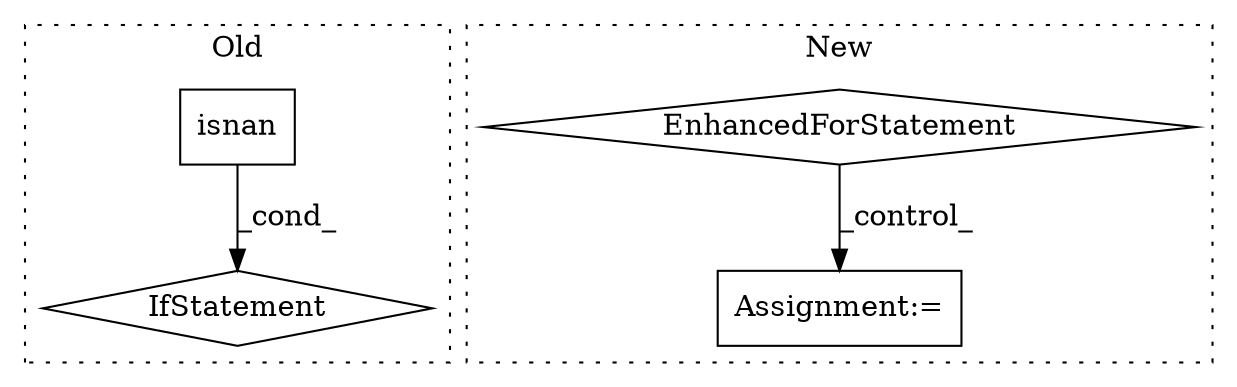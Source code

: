 digraph G {
subgraph cluster0 {
1 [label="isnan" a="32" s="6746,6769" l="6,1" shape="box"];
4 [label="IfStatement" a="25" s="6841,6855" l="4,2" shape="diamond"];
label = "Old";
style="dotted";
}
subgraph cluster1 {
2 [label="EnhancedForStatement" a="70" s="7297,7393" l="69,2" shape="diamond"];
3 [label="Assignment:=" a="7" s="7417" l="1" shape="box"];
label = "New";
style="dotted";
}
1 -> 4 [label="_cond_"];
2 -> 3 [label="_control_"];
}